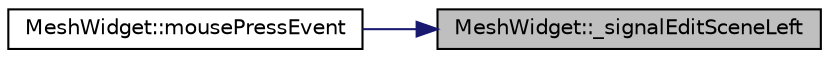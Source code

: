 digraph "MeshWidget::_signalEditSceneLeft"
{
 // LATEX_PDF_SIZE
  edge [fontname="Helvetica",fontsize="10",labelfontname="Helvetica",labelfontsize="10"];
  node [fontname="Helvetica",fontsize="10",shape=record];
  rankdir="RL";
  Node1 [label="MeshWidget::_signalEditSceneLeft",height=0.2,width=0.4,color="black", fillcolor="grey75", style="filled", fontcolor="black",tooltip=" "];
  Node1 -> Node2 [dir="back",color="midnightblue",fontsize="10",style="solid",fontname="Helvetica"];
  Node2 [label="MeshWidget::mousePressEvent",height=0.2,width=0.4,color="black", fillcolor="white", style="filled",URL="$class_mesh_widget.html#a3e5b0f9e1155a6e287d13befd9c60d55",tooltip="Process mouse click events."];
}
